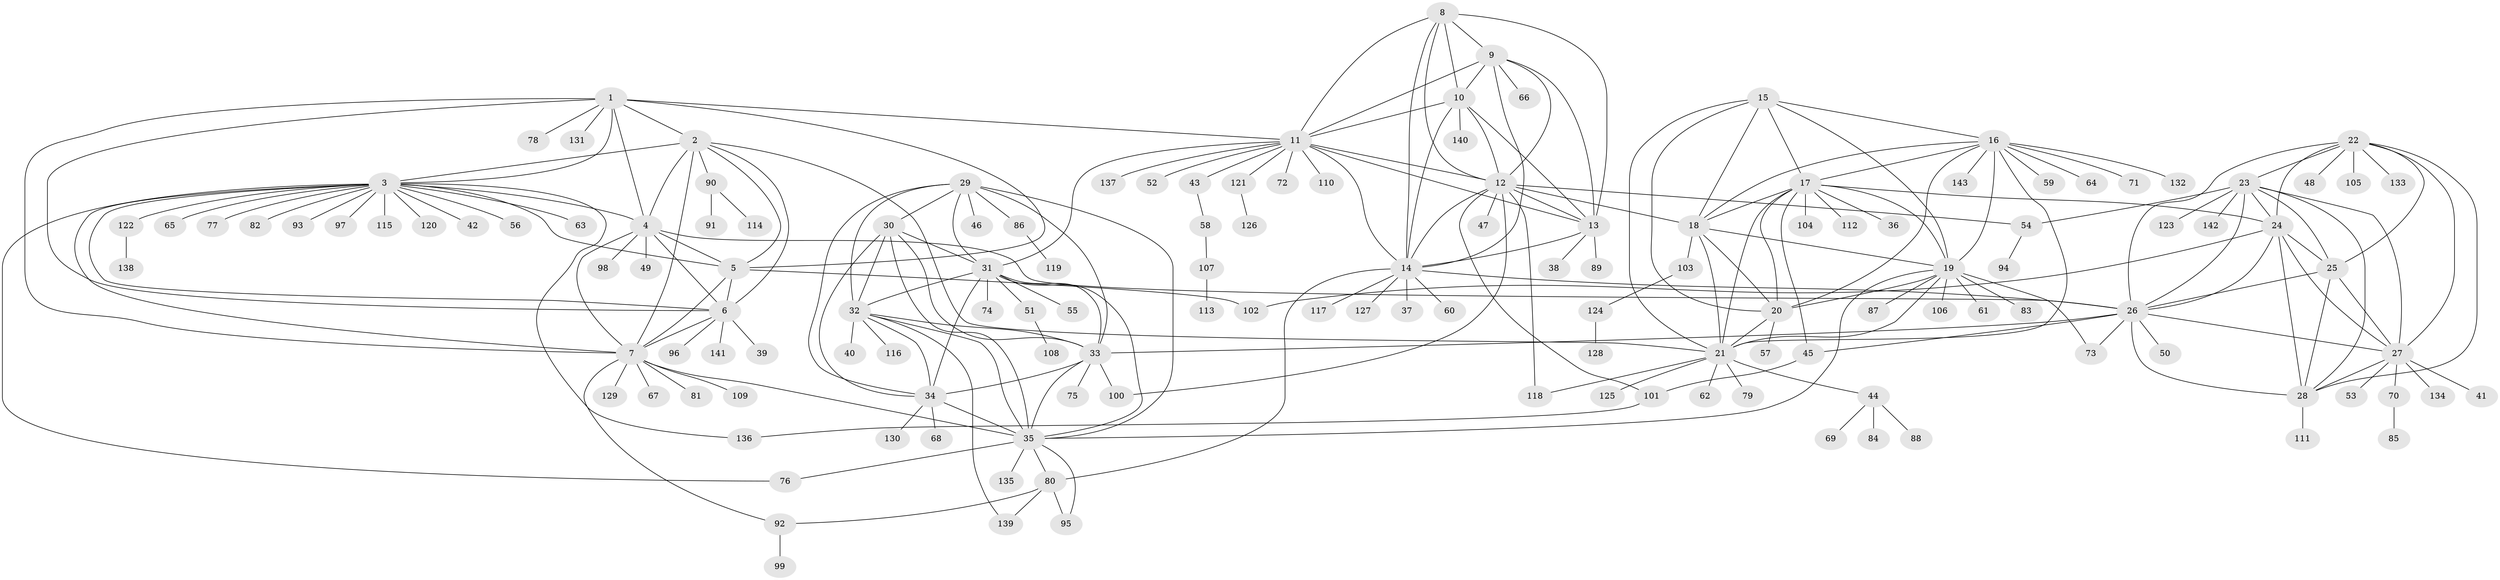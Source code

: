 // Generated by graph-tools (version 1.1) at 2025/55/03/09/25 04:55:36]
// undirected, 143 vertices, 236 edges
graph export_dot {
graph [start="1"]
  node [color=gray90,style=filled];
  1;
  2;
  3;
  4;
  5;
  6;
  7;
  8;
  9;
  10;
  11;
  12;
  13;
  14;
  15;
  16;
  17;
  18;
  19;
  20;
  21;
  22;
  23;
  24;
  25;
  26;
  27;
  28;
  29;
  30;
  31;
  32;
  33;
  34;
  35;
  36;
  37;
  38;
  39;
  40;
  41;
  42;
  43;
  44;
  45;
  46;
  47;
  48;
  49;
  50;
  51;
  52;
  53;
  54;
  55;
  56;
  57;
  58;
  59;
  60;
  61;
  62;
  63;
  64;
  65;
  66;
  67;
  68;
  69;
  70;
  71;
  72;
  73;
  74;
  75;
  76;
  77;
  78;
  79;
  80;
  81;
  82;
  83;
  84;
  85;
  86;
  87;
  88;
  89;
  90;
  91;
  92;
  93;
  94;
  95;
  96;
  97;
  98;
  99;
  100;
  101;
  102;
  103;
  104;
  105;
  106;
  107;
  108;
  109;
  110;
  111;
  112;
  113;
  114;
  115;
  116;
  117;
  118;
  119;
  120;
  121;
  122;
  123;
  124;
  125;
  126;
  127;
  128;
  129;
  130;
  131;
  132;
  133;
  134;
  135;
  136;
  137;
  138;
  139;
  140;
  141;
  142;
  143;
  1 -- 2;
  1 -- 3;
  1 -- 4;
  1 -- 5;
  1 -- 6;
  1 -- 7;
  1 -- 11;
  1 -- 78;
  1 -- 131;
  2 -- 3;
  2 -- 4;
  2 -- 5;
  2 -- 6;
  2 -- 7;
  2 -- 21;
  2 -- 90;
  3 -- 4;
  3 -- 5;
  3 -- 6;
  3 -- 7;
  3 -- 42;
  3 -- 56;
  3 -- 63;
  3 -- 65;
  3 -- 76;
  3 -- 77;
  3 -- 82;
  3 -- 93;
  3 -- 97;
  3 -- 115;
  3 -- 120;
  3 -- 122;
  3 -- 136;
  4 -- 5;
  4 -- 6;
  4 -- 7;
  4 -- 26;
  4 -- 49;
  4 -- 98;
  5 -- 6;
  5 -- 7;
  5 -- 102;
  6 -- 7;
  6 -- 39;
  6 -- 96;
  6 -- 141;
  7 -- 35;
  7 -- 67;
  7 -- 81;
  7 -- 92;
  7 -- 109;
  7 -- 129;
  8 -- 9;
  8 -- 10;
  8 -- 11;
  8 -- 12;
  8 -- 13;
  8 -- 14;
  9 -- 10;
  9 -- 11;
  9 -- 12;
  9 -- 13;
  9 -- 14;
  9 -- 66;
  10 -- 11;
  10 -- 12;
  10 -- 13;
  10 -- 14;
  10 -- 140;
  11 -- 12;
  11 -- 13;
  11 -- 14;
  11 -- 31;
  11 -- 43;
  11 -- 52;
  11 -- 72;
  11 -- 110;
  11 -- 121;
  11 -- 137;
  12 -- 13;
  12 -- 14;
  12 -- 18;
  12 -- 47;
  12 -- 54;
  12 -- 100;
  12 -- 101;
  12 -- 118;
  13 -- 14;
  13 -- 38;
  13 -- 89;
  14 -- 26;
  14 -- 37;
  14 -- 60;
  14 -- 80;
  14 -- 117;
  14 -- 127;
  15 -- 16;
  15 -- 17;
  15 -- 18;
  15 -- 19;
  15 -- 20;
  15 -- 21;
  16 -- 17;
  16 -- 18;
  16 -- 19;
  16 -- 20;
  16 -- 21;
  16 -- 59;
  16 -- 64;
  16 -- 71;
  16 -- 132;
  16 -- 143;
  17 -- 18;
  17 -- 19;
  17 -- 20;
  17 -- 21;
  17 -- 24;
  17 -- 36;
  17 -- 45;
  17 -- 104;
  17 -- 112;
  18 -- 19;
  18 -- 20;
  18 -- 21;
  18 -- 103;
  19 -- 20;
  19 -- 21;
  19 -- 35;
  19 -- 61;
  19 -- 73;
  19 -- 83;
  19 -- 87;
  19 -- 106;
  20 -- 21;
  20 -- 57;
  21 -- 44;
  21 -- 62;
  21 -- 79;
  21 -- 118;
  21 -- 125;
  22 -- 23;
  22 -- 24;
  22 -- 25;
  22 -- 26;
  22 -- 27;
  22 -- 28;
  22 -- 48;
  22 -- 105;
  22 -- 133;
  23 -- 24;
  23 -- 25;
  23 -- 26;
  23 -- 27;
  23 -- 28;
  23 -- 54;
  23 -- 123;
  23 -- 142;
  24 -- 25;
  24 -- 26;
  24 -- 27;
  24 -- 28;
  24 -- 102;
  25 -- 26;
  25 -- 27;
  25 -- 28;
  26 -- 27;
  26 -- 28;
  26 -- 33;
  26 -- 45;
  26 -- 50;
  26 -- 73;
  27 -- 28;
  27 -- 41;
  27 -- 53;
  27 -- 70;
  27 -- 134;
  28 -- 111;
  29 -- 30;
  29 -- 31;
  29 -- 32;
  29 -- 33;
  29 -- 34;
  29 -- 35;
  29 -- 46;
  29 -- 86;
  30 -- 31;
  30 -- 32;
  30 -- 33;
  30 -- 34;
  30 -- 35;
  31 -- 32;
  31 -- 33;
  31 -- 34;
  31 -- 35;
  31 -- 51;
  31 -- 55;
  31 -- 74;
  32 -- 33;
  32 -- 34;
  32 -- 35;
  32 -- 40;
  32 -- 116;
  32 -- 139;
  33 -- 34;
  33 -- 35;
  33 -- 75;
  33 -- 100;
  34 -- 35;
  34 -- 68;
  34 -- 130;
  35 -- 76;
  35 -- 80;
  35 -- 95;
  35 -- 135;
  43 -- 58;
  44 -- 69;
  44 -- 84;
  44 -- 88;
  45 -- 101;
  51 -- 108;
  54 -- 94;
  58 -- 107;
  70 -- 85;
  80 -- 92;
  80 -- 95;
  80 -- 139;
  86 -- 119;
  90 -- 91;
  90 -- 114;
  92 -- 99;
  101 -- 136;
  103 -- 124;
  107 -- 113;
  121 -- 126;
  122 -- 138;
  124 -- 128;
}
